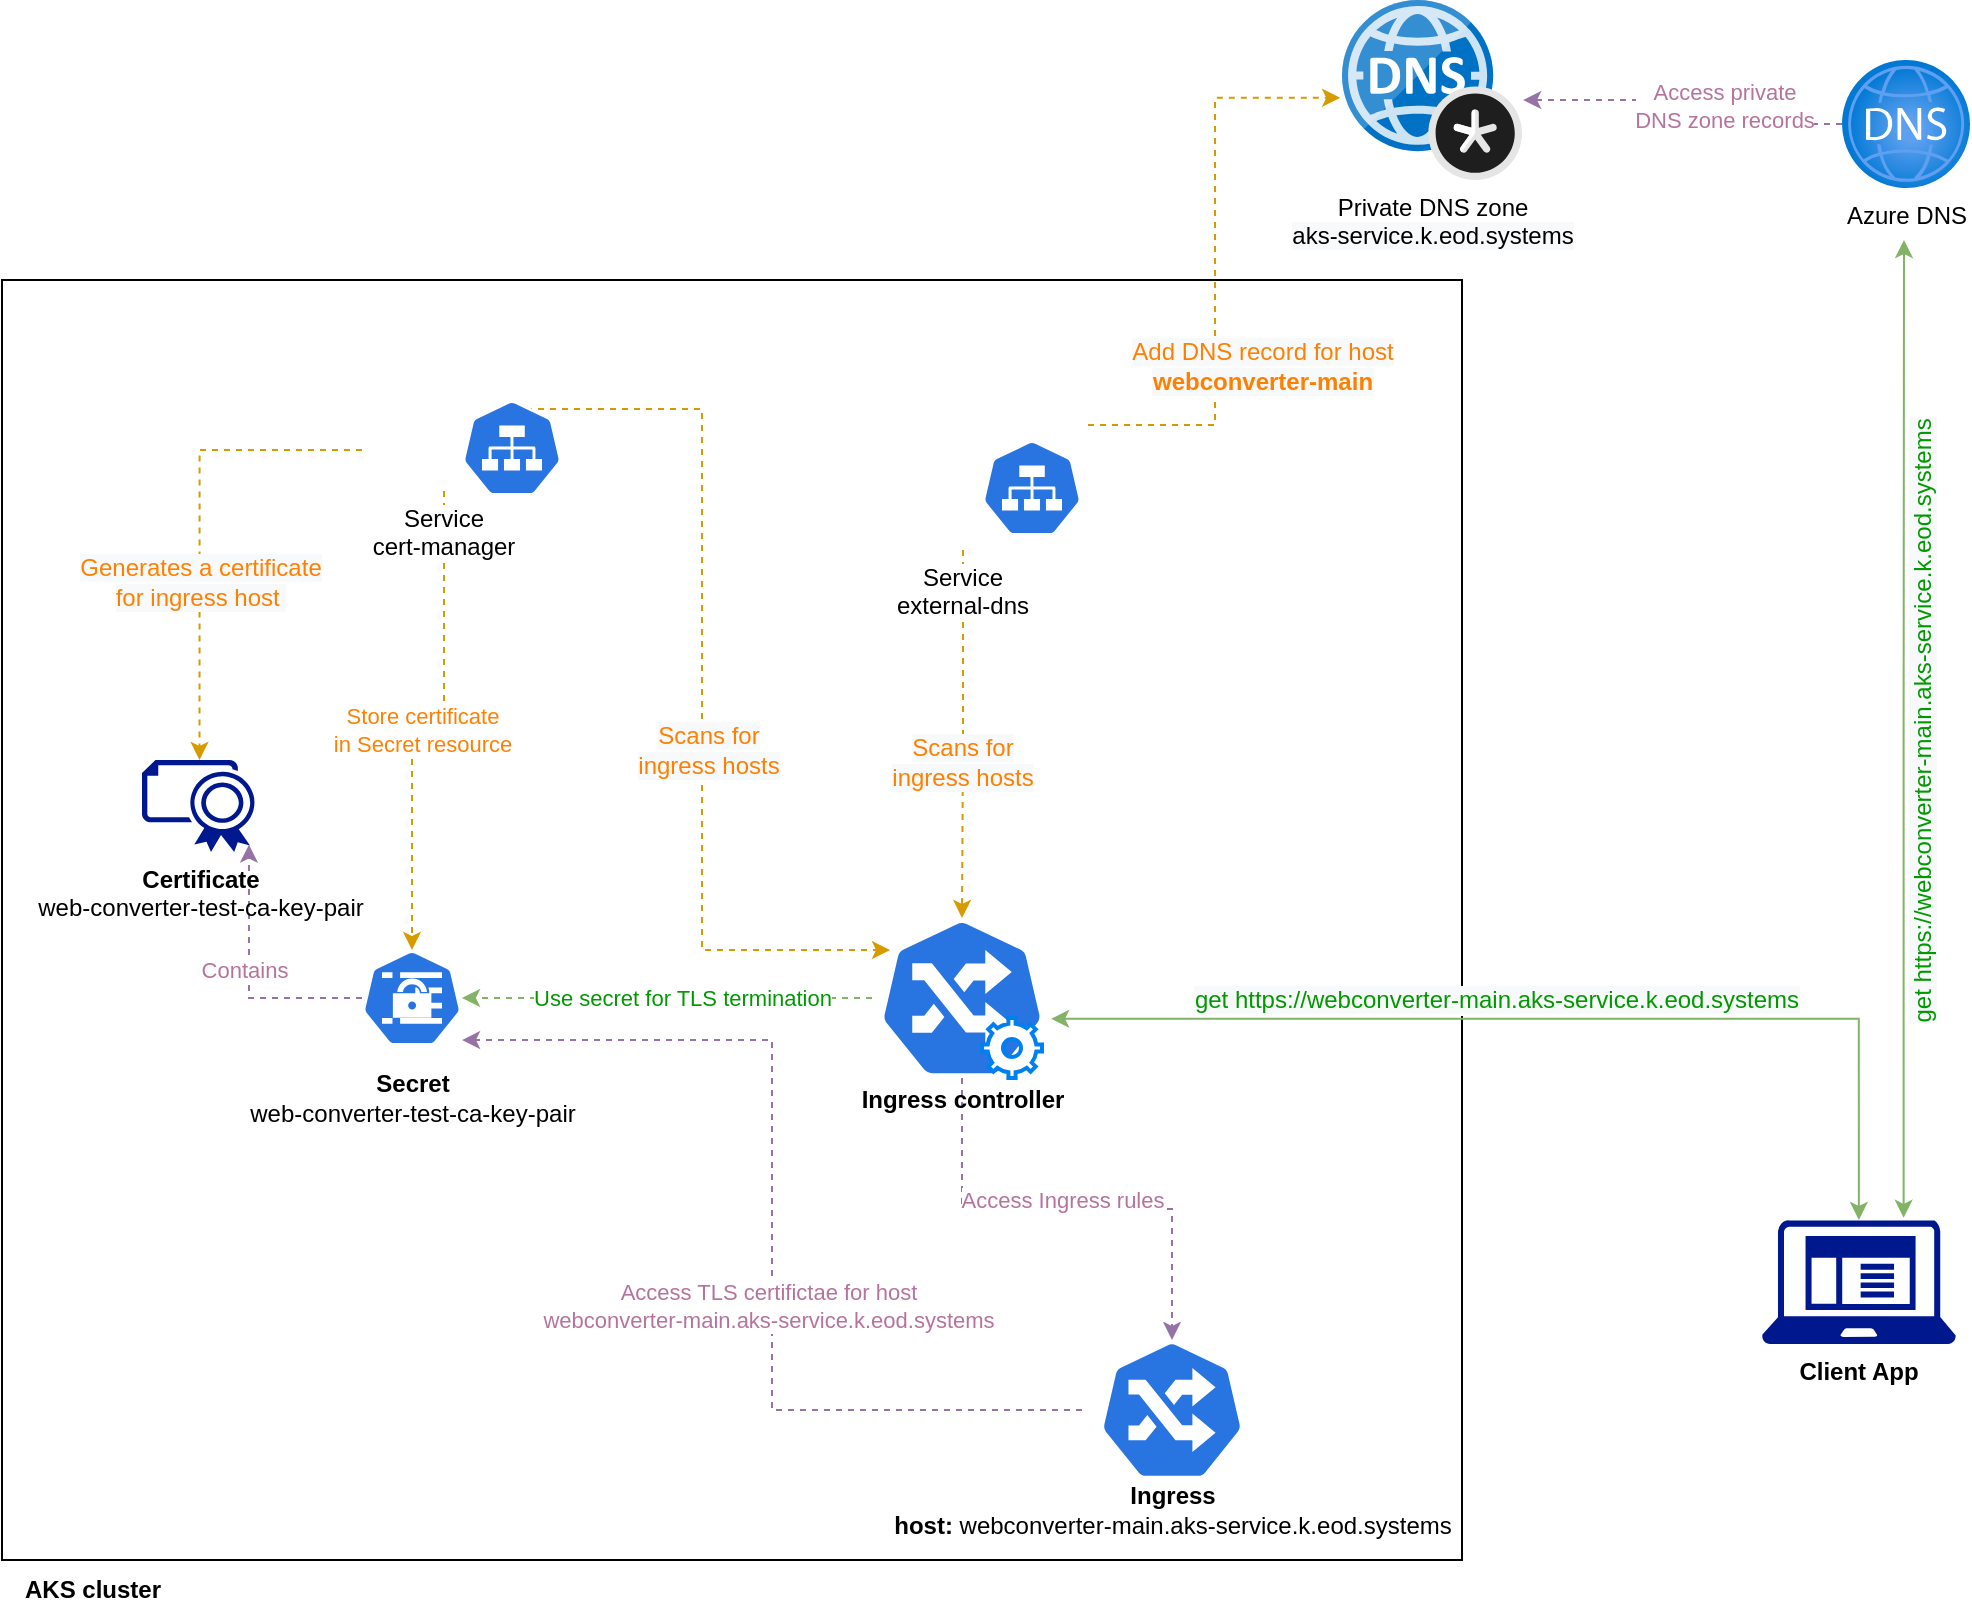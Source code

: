 <mxfile version="20.4.0" type="github" pages="2">
  <diagram name="Page-1" id="c37626ed-c26b-45fb-9056-f9ebc6bb27b6">
    <mxGraphModel dx="1394" dy="756" grid="1" gridSize="10" guides="1" tooltips="1" connect="1" arrows="1" fold="1" page="1" pageScale="1" pageWidth="1100" pageHeight="850" background="none" math="0" shadow="0">
      <root>
        <mxCell id="0" />
        <mxCell id="1" parent="0" />
        <mxCell id="9eAyB_NDvn8uNij7B--2-1" value="" style="rounded=0;whiteSpace=wrap;html=1;" vertex="1" parent="1">
          <mxGeometry x="70" y="170" width="730" height="640" as="geometry" />
        </mxCell>
        <mxCell id="9eAyB_NDvn8uNij7B--2-18" style="edgeStyle=orthogonalEdgeStyle;rounded=0;orthogonalLoop=1;jettySize=auto;html=1;dashed=1;fillColor=#d5e8d4;strokeColor=#82b366;" edge="1" parent="1" source="eb7Oq8lSXdmzX0vG2ROj-26" target="eb7Oq8lSXdmzX0vG2ROj-42">
          <mxGeometry relative="1" as="geometry" />
        </mxCell>
        <mxCell id="9eAyB_NDvn8uNij7B--2-22" value="Use secret for TLS termination" style="edgeLabel;html=1;align=center;verticalAlign=middle;resizable=0;points=[];fontColor=#009900;" vertex="1" connectable="0" parent="9eAyB_NDvn8uNij7B--2-18">
          <mxGeometry x="0.284" relative="1" as="geometry">
            <mxPoint x="36" as="offset" />
          </mxGeometry>
        </mxCell>
        <mxCell id="Q4nhfbM26xm83aSiO5SU-4" style="edgeStyle=orthogonalEdgeStyle;rounded=0;orthogonalLoop=1;jettySize=auto;html=1;dashed=1;fontColor=#000000;startArrow=none;startFill=0;exitX=0.5;exitY=1;exitDx=0;exitDy=0;exitPerimeter=0;fillColor=#e1d5e7;strokeColor=#9673a6;" edge="1" parent="1" source="eb7Oq8lSXdmzX0vG2ROj-26" target="Q4nhfbM26xm83aSiO5SU-2">
          <mxGeometry relative="1" as="geometry">
            <Array as="points" />
          </mxGeometry>
        </mxCell>
        <mxCell id="Q4nhfbM26xm83aSiO5SU-5" value="Access Ingress rules" style="edgeLabel;html=1;align=center;verticalAlign=middle;resizable=0;points=[];fontColor=#B5739D;" vertex="1" connectable="0" parent="Q4nhfbM26xm83aSiO5SU-4">
          <mxGeometry x="-0.521" y="-2" relative="1" as="geometry">
            <mxPoint x="52" y="4" as="offset" />
          </mxGeometry>
        </mxCell>
        <mxCell id="eb7Oq8lSXdmzX0vG2ROj-26" value="&lt;b&gt;&lt;br&gt;&lt;br&gt;&lt;br&gt;&lt;br&gt;&lt;br&gt;&lt;br&gt;&lt;br&gt;Ingress controller&lt;br&gt;&lt;/b&gt;" style="sketch=0;html=1;dashed=0;whitespace=wrap;fillColor=#2875E2;strokeColor=#ffffff;points=[[0.005,0.63,0],[0.1,0.2,0],[0.9,0.2,0],[0.5,0,0],[0.995,0.63,0],[0.72,0.99,0],[0.5,1,0],[0.28,0.99,0]];shape=mxgraph.kubernetes.icon;prIcon=ing" parent="1" vertex="1">
          <mxGeometry x="505" y="489" width="90" height="80" as="geometry" />
        </mxCell>
        <mxCell id="eb7Oq8lSXdmzX0vG2ROj-32" style="edgeStyle=orthogonalEdgeStyle;rounded=0;orthogonalLoop=1;jettySize=auto;html=1;entryX=-0.01;entryY=0.543;entryDx=0;entryDy=0;entryPerimeter=0;fillColor=#ffe6cc;strokeColor=#d79b00;dashed=1;" parent="1" source="eb7Oq8lSXdmzX0vG2ROj-27" target="eb7Oq8lSXdmzX0vG2ROj-62" edge="1">
          <mxGeometry relative="1" as="geometry">
            <mxPoint x="910" y="131.471" as="targetPoint" />
          </mxGeometry>
        </mxCell>
        <mxCell id="9eAyB_NDvn8uNij7B--2-13" value="&lt;span style=&quot;font-size: 12px; background-color: rgb(248, 249, 250);&quot;&gt;Add DNS record for host&lt;/span&gt;&lt;br style=&quot;font-size: 12px; background-color: rgb(248, 249, 250);&quot;&gt;&lt;b style=&quot;font-size: 12px; background-color: rgb(248, 249, 250);&quot;&gt;webconverter-main&lt;/b&gt;" style="edgeLabel;html=1;align=center;verticalAlign=middle;resizable=0;points=[];fontColor=#FF8000;" vertex="1" connectable="0" parent="eb7Oq8lSXdmzX0vG2ROj-32">
          <mxGeometry x="-0.08" y="-2" relative="1" as="geometry">
            <mxPoint x="21" y="40" as="offset" />
          </mxGeometry>
        </mxCell>
        <mxCell id="9eAyB_NDvn8uNij7B--2-16" style="edgeStyle=orthogonalEdgeStyle;rounded=0;orthogonalLoop=1;jettySize=auto;html=1;dashed=1;fillColor=#ffe6cc;strokeColor=#d79b00;" edge="1" parent="1" source="eb7Oq8lSXdmzX0vG2ROj-27" target="eb7Oq8lSXdmzX0vG2ROj-26">
          <mxGeometry relative="1" as="geometry" />
        </mxCell>
        <mxCell id="9eAyB_NDvn8uNij7B--2-17" value="&lt;span style=&quot;font-size: 12px; background-color: rgb(248, 249, 250);&quot;&gt;Scans for&lt;/span&gt;&lt;br style=&quot;font-size: 12px; background-color: rgb(248, 249, 250);&quot;&gt;&lt;span style=&quot;font-size: 12px; background-color: rgb(248, 249, 250);&quot;&gt;ingress hosts&lt;/span&gt;" style="edgeLabel;html=1;align=center;verticalAlign=middle;resizable=0;points=[];fontColor=#FF8000;" vertex="1" connectable="0" parent="9eAyB_NDvn8uNij7B--2-16">
          <mxGeometry x="0.157" y="-1" relative="1" as="geometry">
            <mxPoint x="1" as="offset" />
          </mxGeometry>
        </mxCell>
        <mxCell id="eb7Oq8lSXdmzX0vG2ROj-27" value="Service&#xa;external-dns&#xa;" style="shape=image;verticalLabelPosition=bottom;labelBackgroundColor=default;verticalAlign=top;aspect=fixed;imageAspect=0;image=https://raw.githubusercontent.com/kubernetes-sigs/external-dns/master/docs/img/external-dns.png;fontStyle=0" parent="1" vertex="1">
          <mxGeometry x="488" y="180" width="125" height="125" as="geometry" />
        </mxCell>
        <mxCell id="eb7Oq8lSXdmzX0vG2ROj-50" style="edgeStyle=orthogonalEdgeStyle;rounded=0;orthogonalLoop=1;jettySize=auto;html=1;entryX=0.5;entryY=0;entryDx=0;entryDy=0;entryPerimeter=0;fillColor=#ffe6cc;strokeColor=#d79b00;dashed=1;exitX=0;exitY=0.75;exitDx=0;exitDy=0;" parent="1" source="eb7Oq8lSXdmzX0vG2ROj-28" edge="1" target="eb7Oq8lSXdmzX0vG2ROj-70">
          <mxGeometry relative="1" as="geometry">
            <mxPoint x="115" y="425.0" as="targetPoint" />
            <Array as="points" />
          </mxGeometry>
        </mxCell>
        <mxCell id="9eAyB_NDvn8uNij7B--2-9" value="&lt;span style=&quot;font-size: 12px; background-color: rgb(248, 249, 250);&quot;&gt;Generates a certificate&lt;/span&gt;&lt;br style=&quot;font-size: 12px; background-color: rgb(248, 249, 250);&quot;&gt;&lt;span style=&quot;font-size: 12px; background-color: rgb(248, 249, 250);&quot;&gt;for ingress host&amp;nbsp;&lt;/span&gt;" style="edgeLabel;html=1;align=center;verticalAlign=middle;resizable=0;points=[];fontColor=#FF8000;" vertex="1" connectable="0" parent="eb7Oq8lSXdmzX0vG2ROj-50">
          <mxGeometry x="0.138" y="-2" relative="1" as="geometry">
            <mxPoint x="2" y="12" as="offset" />
          </mxGeometry>
        </mxCell>
        <mxCell id="9eAyB_NDvn8uNij7B--2-14" style="edgeStyle=orthogonalEdgeStyle;rounded=0;orthogonalLoop=1;jettySize=auto;html=1;entryX=0.1;entryY=0.2;entryDx=0;entryDy=0;entryPerimeter=0;fillColor=#ffe6cc;strokeColor=#d79b00;dashed=1;" edge="1" parent="1" source="eb7Oq8lSXdmzX0vG2ROj-28" target="eb7Oq8lSXdmzX0vG2ROj-26">
          <mxGeometry relative="1" as="geometry">
            <Array as="points">
              <mxPoint x="420" y="234" />
              <mxPoint x="420" y="505" />
            </Array>
          </mxGeometry>
        </mxCell>
        <mxCell id="9eAyB_NDvn8uNij7B--2-15" value="&lt;span style=&quot;font-size: 12px; background-color: rgb(248, 249, 250);&quot;&gt;Scans for&lt;/span&gt;&lt;br style=&quot;font-size: 12px; background-color: rgb(248, 249, 250);&quot;&gt;&lt;span style=&quot;font-size: 12px; background-color: rgb(248, 249, 250);&quot;&gt;ingress hosts&lt;/span&gt;" style="edgeLabel;html=1;align=center;verticalAlign=middle;resizable=0;points=[];fontColor=#FF8000;" vertex="1" connectable="0" parent="9eAyB_NDvn8uNij7B--2-14">
          <mxGeometry x="0.14" y="3" relative="1" as="geometry">
            <mxPoint as="offset" />
          </mxGeometry>
        </mxCell>
        <mxCell id="9eAyB_NDvn8uNij7B--2-20" style="edgeStyle=orthogonalEdgeStyle;rounded=0;orthogonalLoop=1;jettySize=auto;html=1;dashed=1;fontColor=#FF8000;startArrow=none;startFill=0;fillColor=#ffe6cc;strokeColor=#d79b00;" edge="1" parent="1" source="eb7Oq8lSXdmzX0vG2ROj-28" target="eb7Oq8lSXdmzX0vG2ROj-42">
          <mxGeometry relative="1" as="geometry">
            <Array as="points" />
          </mxGeometry>
        </mxCell>
        <mxCell id="9eAyB_NDvn8uNij7B--2-21" value="Store certificate &lt;br&gt;in Secret resource" style="edgeLabel;html=1;align=center;verticalAlign=middle;resizable=0;points=[];fontColor=#FF8000;" vertex="1" connectable="0" parent="9eAyB_NDvn8uNij7B--2-20">
          <mxGeometry x="0.205" y="1" relative="1" as="geometry">
            <mxPoint x="4" y="-13" as="offset" />
          </mxGeometry>
        </mxCell>
        <mxCell id="eb7Oq8lSXdmzX0vG2ROj-28" value="Service&#xa;cert-manager" style="shape=image;verticalLabelPosition=bottom;labelBackgroundColor=default;verticalAlign=top;aspect=fixed;imageAspect=0;image=https://cert-manager.io/images/cert-manager-logo-icon.svg;" parent="1" vertex="1">
          <mxGeometry x="250" y="193.5" width="82" height="82" as="geometry" />
        </mxCell>
        <mxCell id="Q4nhfbM26xm83aSiO5SU-7" style="edgeStyle=orthogonalEdgeStyle;rounded=0;orthogonalLoop=1;jettySize=auto;html=1;entryX=0.93;entryY=0.92;entryDx=0;entryDy=0;entryPerimeter=0;dashed=1;fontColor=#B5739D;startArrow=none;startFill=0;fillColor=#e1d5e7;strokeColor=#9673a6;" edge="1" parent="1" source="eb7Oq8lSXdmzX0vG2ROj-42" target="eb7Oq8lSXdmzX0vG2ROj-70">
          <mxGeometry relative="1" as="geometry" />
        </mxCell>
        <mxCell id="Q4nhfbM26xm83aSiO5SU-9" value="Contains" style="edgeLabel;html=1;align=center;verticalAlign=middle;resizable=0;points=[];fontColor=#B5739D;" vertex="1" connectable="0" parent="Q4nhfbM26xm83aSiO5SU-7">
          <mxGeometry x="0.069" y="3" relative="1" as="geometry">
            <mxPoint as="offset" />
          </mxGeometry>
        </mxCell>
        <mxCell id="eb7Oq8lSXdmzX0vG2ROj-42" value="&lt;b&gt;&lt;br&gt;&lt;br&gt;&lt;br&gt;&lt;br&gt;&lt;br&gt;&lt;br&gt;&lt;br&gt;Secret&lt;/b&gt;&lt;br&gt;web-converter-test-ca-key-pair" style="sketch=0;html=1;dashed=0;whitespace=wrap;fillColor=#2875E2;strokeColor=#ffffff;points=[[0.005,0.63,0],[0.1,0.2,0],[0.9,0.2,0],[0.5,0,0],[0.995,0.63,0],[0.72,0.99,0],[0.5,1,0],[0.28,0.99,0]];shape=mxgraph.kubernetes.icon;prIcon=secret" parent="1" vertex="1">
          <mxGeometry x="250" y="505" width="50" height="48" as="geometry" />
        </mxCell>
        <mxCell id="eb7Oq8lSXdmzX0vG2ROj-64" style="edgeStyle=orthogonalEdgeStyle;rounded=0;orthogonalLoop=1;jettySize=auto;html=1;startArrow=classic;startFill=1;exitX=0.731;exitY=-0.018;exitDx=0;exitDy=0;exitPerimeter=0;fillColor=#d5e8d4;strokeColor=#82b366;" parent="1" source="eb7Oq8lSXdmzX0vG2ROj-58" edge="1">
          <mxGeometry relative="1" as="geometry">
            <mxPoint x="1021" y="150" as="targetPoint" />
          </mxGeometry>
        </mxCell>
        <mxCell id="9eAyB_NDvn8uNij7B--2-5" value="&lt;span style=&quot;font-size: 12px; background-color: rgb(248, 249, 250);&quot;&gt;get https://webconverter-main.aks-service.k.eod.systems&lt;/span&gt;" style="edgeLabel;html=1;align=center;verticalAlign=middle;resizable=0;points=[];rotation=270;fontColor=#009900;" vertex="1" connectable="0" parent="eb7Oq8lSXdmzX0vG2ROj-64">
          <mxGeometry x="-0.751" y="-3" relative="1" as="geometry">
            <mxPoint x="6" y="-187" as="offset" />
          </mxGeometry>
        </mxCell>
        <mxCell id="eb7Oq8lSXdmzX0vG2ROj-66" style="edgeStyle=orthogonalEdgeStyle;rounded=0;orthogonalLoop=1;jettySize=auto;html=1;exitX=0.5;exitY=0;exitDx=0;exitDy=0;exitPerimeter=0;entryX=0.995;entryY=0.63;entryDx=0;entryDy=0;entryPerimeter=0;fillColor=#d5e8d4;strokeColor=#82b366;startArrow=classic;startFill=1;" parent="1" source="eb7Oq8lSXdmzX0vG2ROj-58" target="eb7Oq8lSXdmzX0vG2ROj-26" edge="1">
          <mxGeometry relative="1" as="geometry" />
        </mxCell>
        <mxCell id="9eAyB_NDvn8uNij7B--2-4" value="&lt;span style=&quot;font-size: 12px; background-color: rgb(248, 249, 250);&quot;&gt;get https://webconverter-main.aks-service.k.eod.systems&lt;/span&gt;" style="edgeLabel;html=1;align=center;verticalAlign=middle;resizable=0;points=[];rotation=0;fontColor=#009900;" vertex="1" connectable="0" parent="eb7Oq8lSXdmzX0vG2ROj-66">
          <mxGeometry x="-0.116" y="1" relative="1" as="geometry">
            <mxPoint x="-59" y="-11" as="offset" />
          </mxGeometry>
        </mxCell>
        <mxCell id="eb7Oq8lSXdmzX0vG2ROj-58" value="&lt;b&gt;Client App&lt;/b&gt;" style="sketch=0;aspect=fixed;pointerEvents=1;shadow=0;dashed=0;html=1;strokeColor=none;labelPosition=center;verticalLabelPosition=bottom;verticalAlign=top;align=center;fillColor=#00188D;shape=mxgraph.mscae.enterprise.client_application" parent="1" vertex="1">
          <mxGeometry x="950.0" y="640" width="96.88" height="62" as="geometry" />
        </mxCell>
        <mxCell id="eb7Oq8lSXdmzX0vG2ROj-62" value="Private DNS zone&lt;br&gt;&lt;span style=&quot;background-color: rgb(248, 249, 250);&quot;&gt;aks-service.k.eod.systems&lt;/span&gt;" style="sketch=0;aspect=fixed;html=1;points=[];align=center;image;fontSize=12;image=img/lib/mscae/DNS_Private_Zones.svg;" parent="1" vertex="1">
          <mxGeometry x="740" y="30" width="90" height="90" as="geometry" />
        </mxCell>
        <mxCell id="eb7Oq8lSXdmzX0vG2ROj-70" value="&lt;b&gt;Certificate&lt;br&gt;&lt;/b&gt;web-converter-test-ca-key-pair" style="sketch=0;aspect=fixed;pointerEvents=1;shadow=0;dashed=0;html=1;strokeColor=none;labelPosition=center;verticalLabelPosition=bottom;verticalAlign=top;align=center;fillColor=#00188D;shape=mxgraph.azure.certificate" parent="1" vertex="1">
          <mxGeometry x="140" y="410" width="57.5" height="46" as="geometry" />
        </mxCell>
        <mxCell id="9eAyB_NDvn8uNij7B--2-3" style="edgeStyle=orthogonalEdgeStyle;rounded=0;orthogonalLoop=1;jettySize=auto;html=1;entryX=1.006;entryY=0.556;entryDx=0;entryDy=0;entryPerimeter=0;dashed=1;fillColor=#e1d5e7;strokeColor=#9673a6;" edge="1" parent="1" source="9eAyB_NDvn8uNij7B--2-2" target="eb7Oq8lSXdmzX0vG2ROj-62">
          <mxGeometry relative="1" as="geometry" />
        </mxCell>
        <mxCell id="9eAyB_NDvn8uNij7B--2-19" value="Access private &lt;br&gt;DNS zone records" style="edgeLabel;html=1;align=center;verticalAlign=middle;resizable=0;points=[];fontColor=#B5739D;" vertex="1" connectable="0" parent="9eAyB_NDvn8uNij7B--2-3">
          <mxGeometry x="-0.216" relative="1" as="geometry">
            <mxPoint x="8" y="-9" as="offset" />
          </mxGeometry>
        </mxCell>
        <mxCell id="9eAyB_NDvn8uNij7B--2-2" value="Azure DNS" style="aspect=fixed;html=1;points=[];align=center;image;fontSize=12;image=img/lib/azure2/networking/DNS_Zones.svg;" vertex="1" parent="1">
          <mxGeometry x="990" y="60" width="64" height="64" as="geometry" />
        </mxCell>
        <mxCell id="Q4nhfbM26xm83aSiO5SU-1" value="&lt;font color=&quot;#000000&quot;&gt;&lt;b&gt;AKS cluster&lt;/b&gt;&lt;/font&gt;" style="text;html=1;align=center;verticalAlign=middle;resizable=0;points=[];autosize=1;strokeColor=none;fillColor=none;fontColor=#009900;" vertex="1" parent="1">
          <mxGeometry x="70" y="810" width="90" height="30" as="geometry" />
        </mxCell>
        <mxCell id="Q4nhfbM26xm83aSiO5SU-6" style="edgeStyle=orthogonalEdgeStyle;rounded=0;orthogonalLoop=1;jettySize=auto;html=1;entryX=1;entryY=0.938;entryDx=0;entryDy=0;entryPerimeter=0;dashed=1;fontColor=#B5739D;startArrow=none;startFill=0;fillColor=#e1d5e7;strokeColor=#9673a6;" edge="1" parent="1" source="Q4nhfbM26xm83aSiO5SU-2" target="eb7Oq8lSXdmzX0vG2ROj-42">
          <mxGeometry relative="1" as="geometry" />
        </mxCell>
        <mxCell id="Q4nhfbM26xm83aSiO5SU-8" value="Access TLS certifictae for host&lt;br&gt;webconverter-main.aks-service.k.eod.systems" style="edgeLabel;html=1;align=center;verticalAlign=middle;resizable=0;points=[];fontColor=#B5739D;" vertex="1" connectable="0" parent="Q4nhfbM26xm83aSiO5SU-6">
          <mxGeometry x="-0.162" y="2" relative="1" as="geometry">
            <mxPoint as="offset" />
          </mxGeometry>
        </mxCell>
        <mxCell id="Q4nhfbM26xm83aSiO5SU-2" value="&lt;b&gt;&lt;br&gt;&lt;br&gt;&lt;br&gt;&lt;br&gt;&lt;br&gt;&lt;br&gt;&lt;br&gt;Ingress&lt;br&gt;host:&amp;nbsp;&lt;/b&gt;webconverter-main.aks-service.k.eod.systems" style="sketch=0;html=1;dashed=0;whitespace=wrap;fillColor=#2875E2;strokeColor=#ffffff;points=[[0.005,0.63,0],[0.1,0.2,0],[0.9,0.2,0],[0.5,0,0],[0.995,0.63,0],[0.72,0.99,0],[0.5,1,0],[0.28,0.99,0]];shape=mxgraph.kubernetes.icon;prIcon=ing" vertex="1" parent="1">
          <mxGeometry x="610" y="700" width="90" height="70" as="geometry" />
        </mxCell>
        <mxCell id="Q4nhfbM26xm83aSiO5SU-3" value="" style="html=1;verticalLabelPosition=bottom;align=center;labelBackgroundColor=#ffffff;verticalAlign=top;strokeWidth=2;strokeColor=#0080F0;shadow=0;dashed=0;shape=mxgraph.ios7.icons.settings;fontColor=#000000;" vertex="1" parent="1">
          <mxGeometry x="560" y="539" width="30" height="30" as="geometry" />
        </mxCell>
        <mxCell id="Q4nhfbM26xm83aSiO5SU-10" value="" style="sketch=0;html=1;dashed=0;whitespace=wrap;fillColor=#2875E2;strokeColor=#ffffff;points=[[0.005,0.63,0],[0.1,0.2,0],[0.9,0.2,0],[0.5,0,0],[0.995,0.63,0],[0.72,0.99,0],[0.5,1,0],[0.28,0.99,0]];shape=mxgraph.kubernetes.icon;prIcon=svc;fontColor=#B5739D;" vertex="1" parent="1">
          <mxGeometry x="300" y="230" width="50" height="48" as="geometry" />
        </mxCell>
        <mxCell id="Q4nhfbM26xm83aSiO5SU-11" value="" style="sketch=0;html=1;dashed=0;whitespace=wrap;fillColor=#2875E2;strokeColor=#ffffff;points=[[0.005,0.63,0],[0.1,0.2,0],[0.9,0.2,0],[0.5,0,0],[0.995,0.63,0],[0.72,0.99,0],[0.5,1,0],[0.28,0.99,0]];shape=mxgraph.kubernetes.icon;prIcon=svc;fontColor=#B5739D;" vertex="1" parent="1">
          <mxGeometry x="560" y="250" width="50" height="48" as="geometry" />
        </mxCell>
      </root>
    </mxGraphModel>
  </diagram>
  <diagram id="I-wcHLP7jxYYLFInq1hB" name="Page-2">
    <mxGraphModel dx="1301" dy="705" grid="1" gridSize="10" guides="1" tooltips="1" connect="1" arrows="1" fold="1" page="1" pageScale="1" pageWidth="827" pageHeight="1169" math="0" shadow="0">
      <root>
        <mxCell id="0" />
        <mxCell id="1" parent="0" />
        <mxCell id="nuXYBdTYoVvmAKN8Bic8-1" style="edgeStyle=orthogonalEdgeStyle;rounded=0;orthogonalLoop=1;jettySize=auto;html=1;exitX=0.995;exitY=0.63;exitDx=0;exitDy=0;exitPerimeter=0;entryX=0.005;entryY=0.63;entryDx=0;entryDy=0;entryPerimeter=0;" edge="1" parent="1" source="nuXYBdTYoVvmAKN8Bic8-2" target="nuXYBdTYoVvmAKN8Bic8-6">
          <mxGeometry relative="1" as="geometry" />
        </mxCell>
        <mxCell id="nuXYBdTYoVvmAKN8Bic8-2" value="" style="sketch=0;html=1;dashed=0;whitespace=wrap;fillColor=#2875E2;strokeColor=#ffffff;points=[[0.005,0.63,0],[0.1,0.2,0],[0.9,0.2,0],[0.5,0,0],[0.995,0.63,0],[0.72,0.99,0],[0.5,1,0],[0.28,0.99,0]];shape=mxgraph.kubernetes.icon;prIcon=ing" vertex="1" parent="1">
          <mxGeometry x="655" y="456" width="50" height="48" as="geometry" />
        </mxCell>
        <mxCell id="nuXYBdTYoVvmAKN8Bic8-3" style="edgeStyle=orthogonalEdgeStyle;rounded=0;orthogonalLoop=1;jettySize=auto;html=1;entryX=0.005;entryY=0.63;entryDx=0;entryDy=0;entryPerimeter=0;dashed=1;" edge="1" parent="1" source="nuXYBdTYoVvmAKN8Bic8-6" target="nuXYBdTYoVvmAKN8Bic8-9">
          <mxGeometry relative="1" as="geometry" />
        </mxCell>
        <mxCell id="nuXYBdTYoVvmAKN8Bic8-4" style="edgeStyle=orthogonalEdgeStyle;rounded=0;orthogonalLoop=1;jettySize=auto;html=1;dashed=1;entryX=0.005;entryY=0.63;entryDx=0;entryDy=0;entryPerimeter=0;" edge="1" parent="1" source="nuXYBdTYoVvmAKN8Bic8-6" target="nuXYBdTYoVvmAKN8Bic8-10">
          <mxGeometry relative="1" as="geometry">
            <mxPoint x="945" y="473" as="targetPoint" />
          </mxGeometry>
        </mxCell>
        <mxCell id="nuXYBdTYoVvmAKN8Bic8-5" style="edgeStyle=orthogonalEdgeStyle;rounded=0;orthogonalLoop=1;jettySize=auto;html=1;entryX=0.005;entryY=0.63;entryDx=0;entryDy=0;entryPerimeter=0;dashed=1;" edge="1" parent="1" source="nuXYBdTYoVvmAKN8Bic8-6" target="nuXYBdTYoVvmAKN8Bic8-11">
          <mxGeometry relative="1" as="geometry" />
        </mxCell>
        <mxCell id="nuXYBdTYoVvmAKN8Bic8-6" value="" style="sketch=0;html=1;dashed=0;whitespace=wrap;fillColor=#2875E2;strokeColor=#ffffff;points=[[0.005,0.63,0],[0.1,0.2,0],[0.9,0.2,0],[0.5,0,0],[0.995,0.63,0],[0.72,0.99,0],[0.5,1,0],[0.28,0.99,0]];shape=mxgraph.kubernetes.icon;prIcon=svc" vertex="1" parent="1">
          <mxGeometry x="955" y="456" width="50" height="48" as="geometry" />
        </mxCell>
        <mxCell id="nuXYBdTYoVvmAKN8Bic8-7" style="edgeStyle=orthogonalEdgeStyle;rounded=0;orthogonalLoop=1;jettySize=auto;html=1;entryX=0.005;entryY=0.63;entryDx=0;entryDy=0;entryPerimeter=0;" edge="1" parent="1" target="nuXYBdTYoVvmAKN8Bic8-2">
          <mxGeometry relative="1" as="geometry">
            <mxPoint x="395" y="486" as="sourcePoint" />
          </mxGeometry>
        </mxCell>
        <mxCell id="nuXYBdTYoVvmAKN8Bic8-8" value="" style="sketch=0;aspect=fixed;pointerEvents=1;shadow=0;dashed=0;html=1;strokeColor=none;labelPosition=center;verticalLabelPosition=bottom;verticalAlign=top;align=center;fillColor=#00188D;shape=mxgraph.mscae.enterprise.client_application" vertex="1" parent="1">
          <mxGeometry x="335" y="464" width="50" height="32" as="geometry" />
        </mxCell>
        <mxCell id="nuXYBdTYoVvmAKN8Bic8-9" value="" style="sketch=0;html=1;dashed=0;whitespace=wrap;fillColor=#2875E2;strokeColor=#ffffff;points=[[0.005,0.63,0],[0.1,0.2,0],[0.9,0.2,0],[0.5,0,0],[0.995,0.63,0],[0.72,0.99,0],[0.5,1,0],[0.28,0.99,0]];shape=mxgraph.kubernetes.icon;prIcon=pod" vertex="1" parent="1">
          <mxGeometry x="1215" y="380" width="50" height="48" as="geometry" />
        </mxCell>
        <mxCell id="nuXYBdTYoVvmAKN8Bic8-10" value="" style="sketch=0;html=1;dashed=0;whitespace=wrap;fillColor=#2875E2;strokeColor=#ffffff;points=[[0.005,0.63,0],[0.1,0.2,0],[0.9,0.2,0],[0.5,0,0],[0.995,0.63,0],[0.72,0.99,0],[0.5,1,0],[0.28,0.99,0]];shape=mxgraph.kubernetes.icon;prIcon=pod" vertex="1" parent="1">
          <mxGeometry x="1215" y="448" width="50" height="48" as="geometry" />
        </mxCell>
        <mxCell id="nuXYBdTYoVvmAKN8Bic8-11" value="" style="sketch=0;html=1;dashed=0;whitespace=wrap;fillColor=#2875E2;strokeColor=#ffffff;points=[[0.005,0.63,0],[0.1,0.2,0],[0.9,0.2,0],[0.5,0,0],[0.995,0.63,0],[0.72,0.99,0],[0.5,1,0],[0.28,0.99,0]];shape=mxgraph.kubernetes.icon;prIcon=pod" vertex="1" parent="1">
          <mxGeometry x="1215" y="520" width="50" height="48" as="geometry" />
        </mxCell>
        <mxCell id="nuXYBdTYoVvmAKN8Bic8-12" value="&lt;span style=&quot;font-weight: normal;&quot;&gt;get https://webconverter-main.aks-service.k.eod.systems&lt;/span&gt;" style="text;html=1;align=center;verticalAlign=middle;resizable=0;points=[];autosize=1;strokeColor=none;fillColor=none;fontStyle=1" vertex="1" parent="1">
          <mxGeometry x="355" y="426" width="330" height="30" as="geometry" />
        </mxCell>
        <mxCell id="nuXYBdTYoVvmAKN8Bic8-13" value="&lt;b&gt;Routing rule&lt;br&gt;to&lt;br&gt;virtual host&lt;br&gt;&lt;/b&gt;webconverter-main.aks-service.k.eod.systems&lt;b&gt;&lt;br&gt;&lt;/b&gt;" style="text;html=1;align=center;verticalAlign=middle;resizable=0;points=[];autosize=1;strokeColor=none;fillColor=none;" vertex="1" parent="1">
          <mxGeometry x="695" y="412" width="270" height="70" as="geometry" />
        </mxCell>
        <mxCell id="nuXYBdTYoVvmAKN8Bic8-14" value="&lt;b&gt;Service&lt;/b&gt;&lt;br&gt;web-converter-test" style="text;html=1;align=center;verticalAlign=middle;resizable=0;points=[];autosize=1;strokeColor=none;fillColor=none;" vertex="1" parent="1">
          <mxGeometry x="920" y="512" width="120" height="40" as="geometry" />
        </mxCell>
        <mxCell id="nuXYBdTYoVvmAKN8Bic8-15" value="&lt;b&gt;Ingress&lt;/b&gt;" style="text;html=1;align=center;verticalAlign=middle;resizable=0;points=[];autosize=1;strokeColor=none;fillColor=none;" vertex="1" parent="1">
          <mxGeometry x="645" y="517" width="70" height="30" as="geometry" />
        </mxCell>
        <mxCell id="nuXYBdTYoVvmAKN8Bic8-16" value="&lt;b&gt;Pod&lt;/b&gt;" style="text;html=1;align=center;verticalAlign=middle;resizable=0;points=[];autosize=1;strokeColor=none;fillColor=none;" vertex="1" parent="1">
          <mxGeometry x="1275" y="389" width="50" height="30" as="geometry" />
        </mxCell>
        <mxCell id="nuXYBdTYoVvmAKN8Bic8-17" value="&lt;b&gt;Pod&lt;/b&gt;" style="text;html=1;align=center;verticalAlign=middle;resizable=0;points=[];autosize=1;strokeColor=none;fillColor=none;" vertex="1" parent="1">
          <mxGeometry x="1275" y="456" width="50" height="30" as="geometry" />
        </mxCell>
        <mxCell id="nuXYBdTYoVvmAKN8Bic8-18" value="&lt;b&gt;Pod&lt;/b&gt;" style="text;html=1;align=center;verticalAlign=middle;resizable=0;points=[];autosize=1;strokeColor=none;fillColor=none;" vertex="1" parent="1">
          <mxGeometry x="1275" y="529" width="50" height="30" as="geometry" />
        </mxCell>
        <mxCell id="nuXYBdTYoVvmAKN8Bic8-19" value="&lt;b&gt;Client app&lt;/b&gt;" style="text;html=1;align=center;verticalAlign=middle;resizable=0;points=[];autosize=1;strokeColor=none;fillColor=none;" vertex="1" parent="1">
          <mxGeometry x="320" y="517" width="80" height="30" as="geometry" />
        </mxCell>
      </root>
    </mxGraphModel>
  </diagram>
</mxfile>
